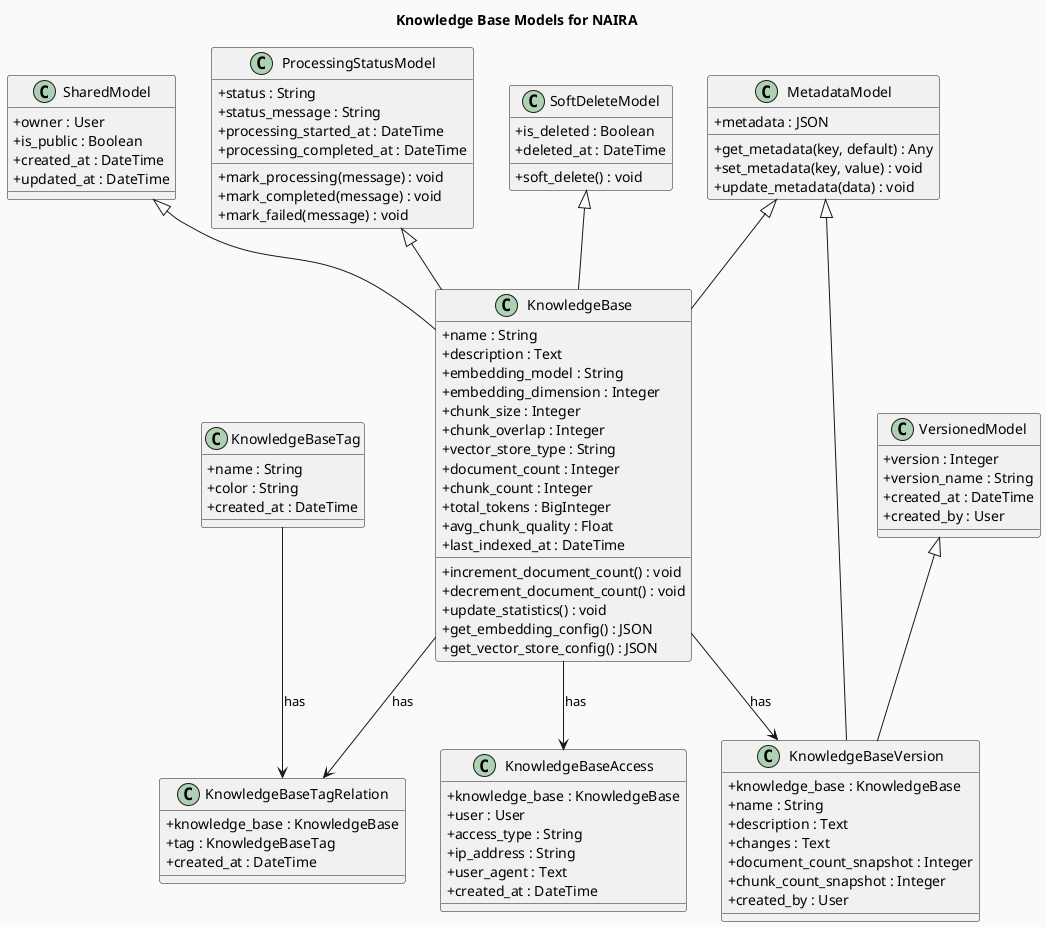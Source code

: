 @startuml
skinparam backgroundColor #FAFAFA
skinparam classAttributeIconSize 0
skinparam classFontSize 14
skinparam classFontColor #000000

title Knowledge Base Models for NAIRA

' --- Base Classes ---
class SharedModel {
  + owner : User
  + is_public : Boolean
  + created_at : DateTime
  + updated_at : DateTime
}

class ProcessingStatusModel {
  + status : String
  + status_message : String
  + processing_started_at : DateTime
  + processing_completed_at : DateTime
  + mark_processing(message) : void
  + mark_completed(message) : void
  + mark_failed(message) : void
}

class MetadataModel {
  + metadata : JSON
  + get_metadata(key, default) : Any
  + set_metadata(key, value) : void
  + update_metadata(data) : void
}

class VersionedModel {
  + version : Integer
  + version_name : String
  + created_at : DateTime
  + created_by : User
}

class SoftDeleteModel {
  + is_deleted : Boolean
  + deleted_at : DateTime
  + soft_delete() : void
}

' --- KnowledgeBase Class ---
class KnowledgeBase {
  + name : String
  + description : Text
  + embedding_model : String
  + embedding_dimension : Integer
  + chunk_size : Integer
  + chunk_overlap : Integer
  + vector_store_type : String
  + document_count : Integer
  + chunk_count : Integer
  + total_tokens : BigInteger
  + avg_chunk_quality : Float
  + last_indexed_at : DateTime
  + increment_document_count() : void
  + decrement_document_count() : void
  + update_statistics() : void
  + get_embedding_config() : JSON
  + get_vector_store_config() : JSON
}

' --- KnowledgeBaseTag Class ---
class KnowledgeBaseTag {
  + name : String
  + color : String
  + created_at : DateTime
}

' --- KnowledgeBaseTagRelation Class ---
class KnowledgeBaseTagRelation {
  + knowledge_base : KnowledgeBase
  + tag : KnowledgeBaseTag
  + created_at : DateTime
}

' --- KnowledgeBaseAccess Class ---
class KnowledgeBaseAccess {
  + knowledge_base : KnowledgeBase
  + user : User
  + access_type : String
  + ip_address : String
  + user_agent : Text
  + created_at : DateTime
}

' --- KnowledgeBaseVersion Class ---
class KnowledgeBaseVersion {
  + knowledge_base : KnowledgeBase
  + name : String
  + description : Text
  + changes : Text
  + document_count_snapshot : Integer
  + chunk_count_snapshot : Integer
  + created_by : User
}

' --- Relationships ---
SharedModel <|-- KnowledgeBase
ProcessingStatusModel <|-- KnowledgeBase
MetadataModel <|-- KnowledgeBase
SoftDeleteModel <|-- KnowledgeBase
VersionedModel <|-- KnowledgeBaseVersion
MetadataModel <|-- KnowledgeBaseVersion

KnowledgeBase --> KnowledgeBaseTagRelation : has
KnowledgeBaseTag --> KnowledgeBaseTagRelation : has
KnowledgeBase --> KnowledgeBaseAccess : has
KnowledgeBase --> KnowledgeBaseVersion : has

@enduml
